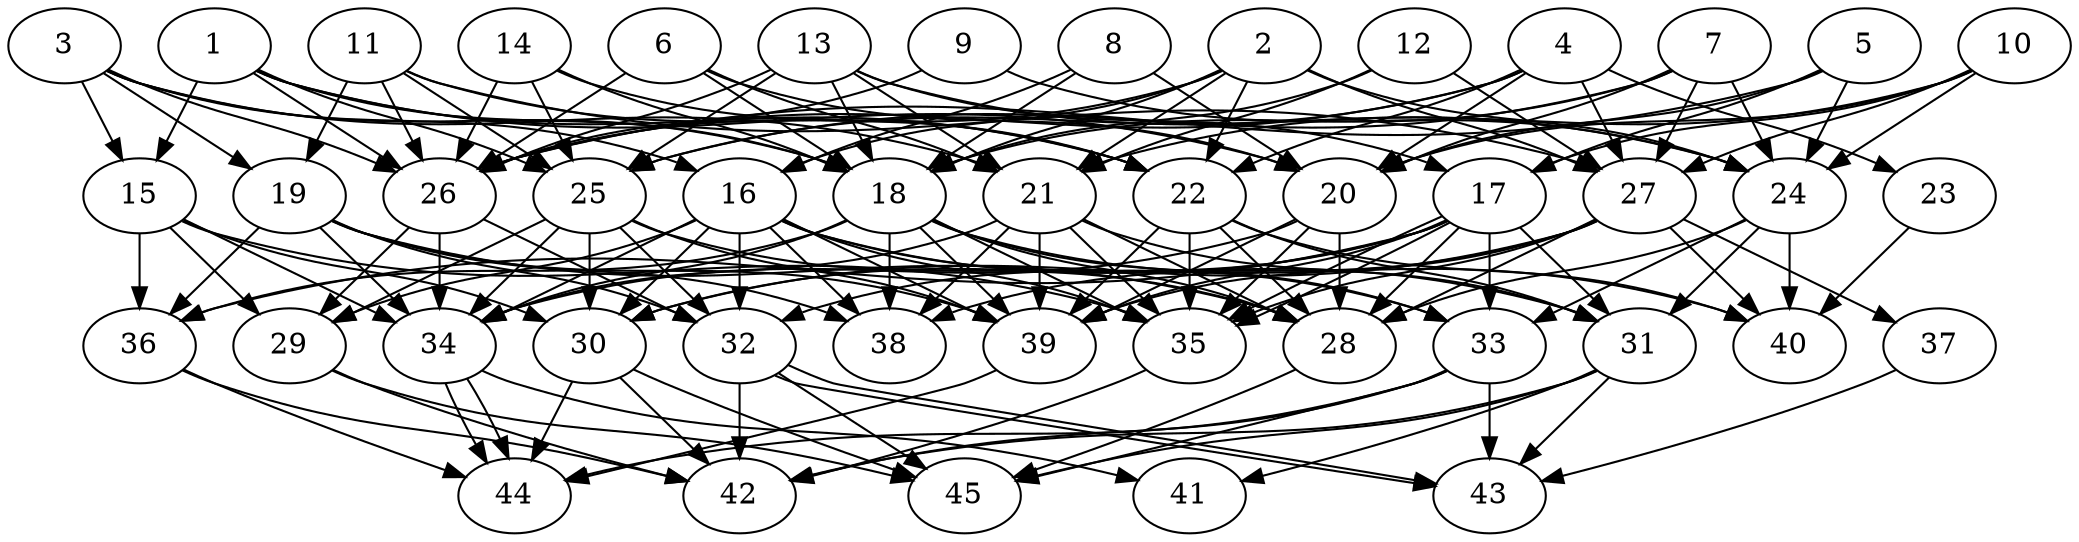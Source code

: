 // DAG automatically generated by daggen at Thu Oct  3 14:07:23 2019
// ./daggen --dot -n 45 --ccr 0.5 --fat 0.7 --regular 0.9 --density 0.7 --mindata 5242880 --maxdata 52428800 
digraph G {
  1 [size="50571264", alpha="0.04", expect_size="25285632"] 
  1 -> 15 [size ="25285632"]
  1 -> 18 [size ="25285632"]
  1 -> 20 [size ="25285632"]
  1 -> 22 [size ="25285632"]
  1 -> 25 [size ="25285632"]
  1 -> 26 [size ="25285632"]
  2 [size="62685184", alpha="0.16", expect_size="31342592"] 
  2 -> 16 [size ="31342592"]
  2 -> 18 [size ="31342592"]
  2 -> 21 [size ="31342592"]
  2 -> 22 [size ="31342592"]
  2 -> 24 [size ="31342592"]
  2 -> 26 [size ="31342592"]
  2 -> 27 [size ="31342592"]
  3 [size="89081856", alpha="0.08", expect_size="44540928"] 
  3 -> 15 [size ="44540928"]
  3 -> 16 [size ="44540928"]
  3 -> 18 [size ="44540928"]
  3 -> 19 [size ="44540928"]
  3 -> 21 [size ="44540928"]
  3 -> 26 [size ="44540928"]
  4 [size="75235328", alpha="0.10", expect_size="37617664"] 
  4 -> 20 [size ="37617664"]
  4 -> 22 [size ="37617664"]
  4 -> 23 [size ="37617664"]
  4 -> 25 [size ="37617664"]
  4 -> 26 [size ="37617664"]
  4 -> 27 [size ="37617664"]
  5 [size="35993600", alpha="0.01", expect_size="17996800"] 
  5 -> 17 [size ="17996800"]
  5 -> 20 [size ="17996800"]
  5 -> 24 [size ="17996800"]
  5 -> 26 [size ="17996800"]
  6 [size="88004608", alpha="0.02", expect_size="44002304"] 
  6 -> 18 [size ="44002304"]
  6 -> 20 [size ="44002304"]
  6 -> 21 [size ="44002304"]
  6 -> 26 [size ="44002304"]
  7 [size="85053440", alpha="0.18", expect_size="42526720"] 
  7 -> 18 [size ="42526720"]
  7 -> 20 [size ="42526720"]
  7 -> 24 [size ="42526720"]
  7 -> 25 [size ="42526720"]
  7 -> 27 [size ="42526720"]
  8 [size="15347712", alpha="0.13", expect_size="7673856"] 
  8 -> 16 [size ="7673856"]
  8 -> 18 [size ="7673856"]
  8 -> 20 [size ="7673856"]
  9 [size="44582912", alpha="0.16", expect_size="22291456"] 
  9 -> 24 [size ="22291456"]
  9 -> 26 [size ="22291456"]
  10 [size="22376448", alpha="0.01", expect_size="11188224"] 
  10 -> 17 [size ="11188224"]
  10 -> 20 [size ="11188224"]
  10 -> 21 [size ="11188224"]
  10 -> 24 [size ="11188224"]
  10 -> 27 [size ="11188224"]
  11 [size="103550976", alpha="0.04", expect_size="51775488"] 
  11 -> 19 [size ="51775488"]
  11 -> 22 [size ="51775488"]
  11 -> 25 [size ="51775488"]
  11 -> 26 [size ="51775488"]
  11 -> 27 [size ="51775488"]
  12 [size="27072512", alpha="0.02", expect_size="13536256"] 
  12 -> 18 [size ="13536256"]
  12 -> 21 [size ="13536256"]
  12 -> 27 [size ="13536256"]
  13 [size="102952960", alpha="0.19", expect_size="51476480"] 
  13 -> 17 [size ="51476480"]
  13 -> 18 [size ="51476480"]
  13 -> 21 [size ="51476480"]
  13 -> 24 [size ="51476480"]
  13 -> 25 [size ="51476480"]
  13 -> 26 [size ="51476480"]
  14 [size="47761408", alpha="0.07", expect_size="23880704"] 
  14 -> 18 [size ="23880704"]
  14 -> 22 [size ="23880704"]
  14 -> 25 [size ="23880704"]
  14 -> 26 [size ="23880704"]
  15 [size="92981248", alpha="0.06", expect_size="46490624"] 
  15 -> 29 [size ="46490624"]
  15 -> 30 [size ="46490624"]
  15 -> 34 [size ="46490624"]
  15 -> 35 [size ="46490624"]
  15 -> 36 [size ="46490624"]
  16 [size="97454080", alpha="0.09", expect_size="48727040"] 
  16 -> 29 [size ="48727040"]
  16 -> 30 [size ="48727040"]
  16 -> 31 [size ="48727040"]
  16 -> 32 [size ="48727040"]
  16 -> 33 [size ="48727040"]
  16 -> 34 [size ="48727040"]
  16 -> 35 [size ="48727040"]
  16 -> 38 [size ="48727040"]
  16 -> 39 [size ="48727040"]
  17 [size="14600192", alpha="0.19", expect_size="7300096"] 
  17 -> 28 [size ="7300096"]
  17 -> 30 [size ="7300096"]
  17 -> 31 [size ="7300096"]
  17 -> 32 [size ="7300096"]
  17 -> 33 [size ="7300096"]
  17 -> 35 [size ="7300096"]
  17 -> 35 [size ="7300096"]
  17 -> 36 [size ="7300096"]
  17 -> 39 [size ="7300096"]
  18 [size="97269760", alpha="0.19", expect_size="48634880"] 
  18 -> 28 [size ="48634880"]
  18 -> 33 [size ="48634880"]
  18 -> 34 [size ="48634880"]
  18 -> 35 [size ="48634880"]
  18 -> 36 [size ="48634880"]
  18 -> 38 [size ="48634880"]
  18 -> 39 [size ="48634880"]
  18 -> 40 [size ="48634880"]
  19 [size="66353152", alpha="0.11", expect_size="33176576"] 
  19 -> 28 [size ="33176576"]
  19 -> 32 [size ="33176576"]
  19 -> 34 [size ="33176576"]
  19 -> 36 [size ="33176576"]
  19 -> 38 [size ="33176576"]
  19 -> 39 [size ="33176576"]
  20 [size="45602816", alpha="0.12", expect_size="22801408"] 
  20 -> 28 [size ="22801408"]
  20 -> 34 [size ="22801408"]
  20 -> 35 [size ="22801408"]
  20 -> 39 [size ="22801408"]
  21 [size="49172480", alpha="0.02", expect_size="24586240"] 
  21 -> 28 [size ="24586240"]
  21 -> 31 [size ="24586240"]
  21 -> 34 [size ="24586240"]
  21 -> 35 [size ="24586240"]
  21 -> 38 [size ="24586240"]
  21 -> 39 [size ="24586240"]
  22 [size="67401728", alpha="0.03", expect_size="33700864"] 
  22 -> 28 [size ="33700864"]
  22 -> 31 [size ="33700864"]
  22 -> 35 [size ="33700864"]
  22 -> 39 [size ="33700864"]
  22 -> 40 [size ="33700864"]
  23 [size="77246464", alpha="0.01", expect_size="38623232"] 
  23 -> 40 [size ="38623232"]
  24 [size="73431040", alpha="0.12", expect_size="36715520"] 
  24 -> 28 [size ="36715520"]
  24 -> 31 [size ="36715520"]
  24 -> 33 [size ="36715520"]
  24 -> 40 [size ="36715520"]
  25 [size="104527872", alpha="0.09", expect_size="52263936"] 
  25 -> 28 [size ="52263936"]
  25 -> 29 [size ="52263936"]
  25 -> 30 [size ="52263936"]
  25 -> 32 [size ="52263936"]
  25 -> 34 [size ="52263936"]
  25 -> 39 [size ="52263936"]
  26 [size="40757248", alpha="0.02", expect_size="20378624"] 
  26 -> 29 [size ="20378624"]
  26 -> 32 [size ="20378624"]
  26 -> 34 [size ="20378624"]
  27 [size="82794496", alpha="0.11", expect_size="41397248"] 
  27 -> 28 [size ="41397248"]
  27 -> 30 [size ="41397248"]
  27 -> 35 [size ="41397248"]
  27 -> 37 [size ="41397248"]
  27 -> 38 [size ="41397248"]
  27 -> 39 [size ="41397248"]
  27 -> 40 [size ="41397248"]
  28 [size="76785664", alpha="0.01", expect_size="38392832"] 
  28 -> 45 [size ="38392832"]
  29 [size="71305216", alpha="0.19", expect_size="35652608"] 
  29 -> 42 [size ="35652608"]
  29 -> 45 [size ="35652608"]
  30 [size="28164096", alpha="0.18", expect_size="14082048"] 
  30 -> 42 [size ="14082048"]
  30 -> 44 [size ="14082048"]
  30 -> 45 [size ="14082048"]
  31 [size="86239232", alpha="0.18", expect_size="43119616"] 
  31 -> 41 [size ="43119616"]
  31 -> 42 [size ="43119616"]
  31 -> 43 [size ="43119616"]
  31 -> 45 [size ="43119616"]
  32 [size="96870400", alpha="0.01", expect_size="48435200"] 
  32 -> 42 [size ="48435200"]
  32 -> 43 [size ="48435200"]
  32 -> 43 [size ="48435200"]
  32 -> 45 [size ="48435200"]
  33 [size="17889280", alpha="0.04", expect_size="8944640"] 
  33 -> 42 [size ="8944640"]
  33 -> 43 [size ="8944640"]
  33 -> 44 [size ="8944640"]
  33 -> 45 [size ="8944640"]
  34 [size="22261760", alpha="0.14", expect_size="11130880"] 
  34 -> 41 [size ="11130880"]
  34 -> 44 [size ="11130880"]
  34 -> 44 [size ="11130880"]
  35 [size="80367616", alpha="0.02", expect_size="40183808"] 
  35 -> 42 [size ="40183808"]
  36 [size="28973056", alpha="0.09", expect_size="14486528"] 
  36 -> 42 [size ="14486528"]
  36 -> 44 [size ="14486528"]
  37 [size="39970816", alpha="0.16", expect_size="19985408"] 
  37 -> 43 [size ="19985408"]
  38 [size="93554688", alpha="0.02", expect_size="46777344"] 
  39 [size="100214784", alpha="0.19", expect_size="50107392"] 
  39 -> 44 [size ="50107392"]
  40 [size="94052352", alpha="0.04", expect_size="47026176"] 
  41 [size="86956032", alpha="0.18", expect_size="43478016"] 
  42 [size="77623296", alpha="0.03", expect_size="38811648"] 
  43 [size="82636800", alpha="0.02", expect_size="41318400"] 
  44 [size="100098048", alpha="0.15", expect_size="50049024"] 
  45 [size="72906752", alpha="0.08", expect_size="36453376"] 
}

